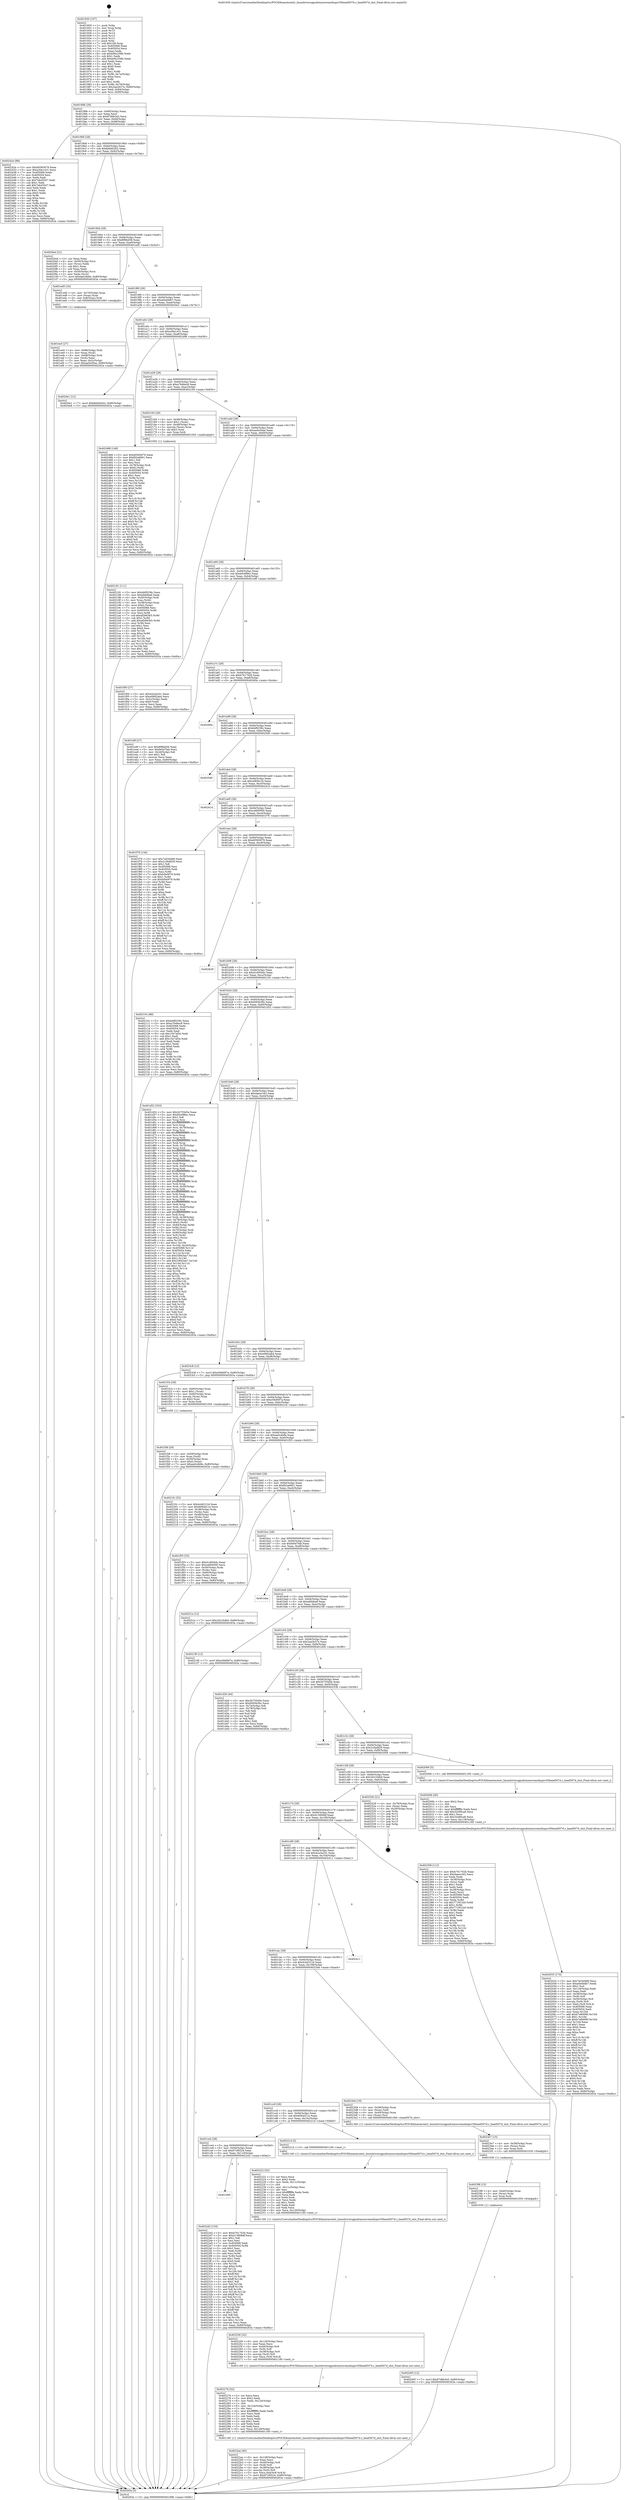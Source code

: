 digraph "0x401930" {
  label = "0x401930 (/mnt/c/Users/mathe/Desktop/tcc/POCII/binaries/extr_linuxdriversgpudrmnouveaudispnv50head507d.c_head507d_olut_Final-ollvm.out::main(0))"
  labelloc = "t"
  node[shape=record]

  Entry [label="",width=0.3,height=0.3,shape=circle,fillcolor=black,style=filled]
  "0x40199b" [label="{
     0x40199b [29]\l
     | [instrs]\l
     &nbsp;&nbsp;0x40199b \<+3\>: mov -0x80(%rbp),%eax\l
     &nbsp;&nbsp;0x40199e \<+2\>: mov %eax,%ecx\l
     &nbsp;&nbsp;0x4019a0 \<+6\>: sub $0x87d6b3a5,%ecx\l
     &nbsp;&nbsp;0x4019a6 \<+6\>: mov %eax,-0x94(%rbp)\l
     &nbsp;&nbsp;0x4019ac \<+6\>: mov %ecx,-0x98(%rbp)\l
     &nbsp;&nbsp;0x4019b2 \<+6\>: je 000000000040242e \<main+0xafe\>\l
  }"]
  "0x40242e" [label="{
     0x40242e [88]\l
     | [instrs]\l
     &nbsp;&nbsp;0x40242e \<+5\>: mov $0xd0565679,%eax\l
     &nbsp;&nbsp;0x402433 \<+5\>: mov $0xa30e1431,%ecx\l
     &nbsp;&nbsp;0x402438 \<+7\>: mov 0x405068,%edx\l
     &nbsp;&nbsp;0x40243f \<+7\>: mov 0x405054,%esi\l
     &nbsp;&nbsp;0x402446 \<+2\>: mov %edx,%edi\l
     &nbsp;&nbsp;0x402448 \<+6\>: sub $0x7eb45547,%edi\l
     &nbsp;&nbsp;0x40244e \<+3\>: sub $0x1,%edi\l
     &nbsp;&nbsp;0x402451 \<+6\>: add $0x7eb45547,%edi\l
     &nbsp;&nbsp;0x402457 \<+3\>: imul %edi,%edx\l
     &nbsp;&nbsp;0x40245a \<+3\>: and $0x1,%edx\l
     &nbsp;&nbsp;0x40245d \<+3\>: cmp $0x0,%edx\l
     &nbsp;&nbsp;0x402460 \<+4\>: sete %r8b\l
     &nbsp;&nbsp;0x402464 \<+3\>: cmp $0xa,%esi\l
     &nbsp;&nbsp;0x402467 \<+4\>: setl %r9b\l
     &nbsp;&nbsp;0x40246b \<+3\>: mov %r8b,%r10b\l
     &nbsp;&nbsp;0x40246e \<+3\>: and %r9b,%r10b\l
     &nbsp;&nbsp;0x402471 \<+3\>: xor %r9b,%r8b\l
     &nbsp;&nbsp;0x402474 \<+3\>: or %r8b,%r10b\l
     &nbsp;&nbsp;0x402477 \<+4\>: test $0x1,%r10b\l
     &nbsp;&nbsp;0x40247b \<+3\>: cmovne %ecx,%eax\l
     &nbsp;&nbsp;0x40247e \<+3\>: mov %eax,-0x80(%rbp)\l
     &nbsp;&nbsp;0x402481 \<+5\>: jmp 000000000040263a \<main+0xd0a\>\l
  }"]
  "0x4019b8" [label="{
     0x4019b8 [28]\l
     | [instrs]\l
     &nbsp;&nbsp;0x4019b8 \<+5\>: jmp 00000000004019bd \<main+0x8d\>\l
     &nbsp;&nbsp;0x4019bd \<+6\>: mov -0x94(%rbp),%eax\l
     &nbsp;&nbsp;0x4019c3 \<+5\>: sub $0x8dd402b2,%eax\l
     &nbsp;&nbsp;0x4019c8 \<+6\>: mov %eax,-0x9c(%rbp)\l
     &nbsp;&nbsp;0x4019ce \<+6\>: je 00000000004020ed \<main+0x7bd\>\l
  }"]
  Exit [label="",width=0.3,height=0.3,shape=circle,fillcolor=black,style=filled,peripheries=2]
  "0x4020ed" [label="{
     0x4020ed [31]\l
     | [instrs]\l
     &nbsp;&nbsp;0x4020ed \<+2\>: xor %eax,%eax\l
     &nbsp;&nbsp;0x4020ef \<+4\>: mov -0x50(%rbp),%rcx\l
     &nbsp;&nbsp;0x4020f3 \<+2\>: mov (%rcx),%edx\l
     &nbsp;&nbsp;0x4020f5 \<+3\>: sub $0x1,%eax\l
     &nbsp;&nbsp;0x4020f8 \<+2\>: sub %eax,%edx\l
     &nbsp;&nbsp;0x4020fa \<+4\>: mov -0x50(%rbp),%rcx\l
     &nbsp;&nbsp;0x4020fe \<+2\>: mov %edx,(%rcx)\l
     &nbsp;&nbsp;0x402100 \<+7\>: movl $0xea0c4b9e,-0x80(%rbp)\l
     &nbsp;&nbsp;0x402107 \<+5\>: jmp 000000000040263a \<main+0xd0a\>\l
  }"]
  "0x4019d4" [label="{
     0x4019d4 [28]\l
     | [instrs]\l
     &nbsp;&nbsp;0x4019d4 \<+5\>: jmp 00000000004019d9 \<main+0xa9\>\l
     &nbsp;&nbsp;0x4019d9 \<+6\>: mov -0x94(%rbp),%eax\l
     &nbsp;&nbsp;0x4019df \<+5\>: sub $0x8f8fed56,%eax\l
     &nbsp;&nbsp;0x4019e4 \<+6\>: mov %eax,-0xa0(%rbp)\l
     &nbsp;&nbsp;0x4019ea \<+6\>: je 0000000000401ed5 \<main+0x5a5\>\l
  }"]
  "0x402405" [label="{
     0x402405 [12]\l
     | [instrs]\l
     &nbsp;&nbsp;0x402405 \<+7\>: movl $0x87d6b3a5,-0x80(%rbp)\l
     &nbsp;&nbsp;0x40240c \<+5\>: jmp 000000000040263a \<main+0xd0a\>\l
  }"]
  "0x401ed5" [label="{
     0x401ed5 [16]\l
     | [instrs]\l
     &nbsp;&nbsp;0x401ed5 \<+4\>: mov -0x70(%rbp),%rax\l
     &nbsp;&nbsp;0x401ed9 \<+3\>: mov (%rax),%rax\l
     &nbsp;&nbsp;0x401edc \<+4\>: mov 0x8(%rax),%rdi\l
     &nbsp;&nbsp;0x401ee0 \<+5\>: call 0000000000401060 \<atoi@plt\>\l
     | [calls]\l
     &nbsp;&nbsp;0x401060 \{1\} (unknown)\l
  }"]
  "0x4019f0" [label="{
     0x4019f0 [28]\l
     | [instrs]\l
     &nbsp;&nbsp;0x4019f0 \<+5\>: jmp 00000000004019f5 \<main+0xc5\>\l
     &nbsp;&nbsp;0x4019f5 \<+6\>: mov -0x94(%rbp),%eax\l
     &nbsp;&nbsp;0x4019fb \<+5\>: sub $0xa0edddb7,%eax\l
     &nbsp;&nbsp;0x401a00 \<+6\>: mov %eax,-0xa4(%rbp)\l
     &nbsp;&nbsp;0x401a06 \<+6\>: je 00000000004020e1 \<main+0x7b1\>\l
  }"]
  "0x4023f6" [label="{
     0x4023f6 [15]\l
     | [instrs]\l
     &nbsp;&nbsp;0x4023f6 \<+4\>: mov -0x40(%rbp),%rax\l
     &nbsp;&nbsp;0x4023fa \<+3\>: mov (%rax),%rax\l
     &nbsp;&nbsp;0x4023fd \<+3\>: mov %rax,%rdi\l
     &nbsp;&nbsp;0x402400 \<+5\>: call 0000000000401030 \<free@plt\>\l
     | [calls]\l
     &nbsp;&nbsp;0x401030 \{1\} (unknown)\l
  }"]
  "0x4020e1" [label="{
     0x4020e1 [12]\l
     | [instrs]\l
     &nbsp;&nbsp;0x4020e1 \<+7\>: movl $0x8dd402b2,-0x80(%rbp)\l
     &nbsp;&nbsp;0x4020e8 \<+5\>: jmp 000000000040263a \<main+0xd0a\>\l
  }"]
  "0x401a0c" [label="{
     0x401a0c [28]\l
     | [instrs]\l
     &nbsp;&nbsp;0x401a0c \<+5\>: jmp 0000000000401a11 \<main+0xe1\>\l
     &nbsp;&nbsp;0x401a11 \<+6\>: mov -0x94(%rbp),%eax\l
     &nbsp;&nbsp;0x401a17 \<+5\>: sub $0xa30e1431,%eax\l
     &nbsp;&nbsp;0x401a1c \<+6\>: mov %eax,-0xa8(%rbp)\l
     &nbsp;&nbsp;0x401a22 \<+6\>: je 0000000000402486 \<main+0xb56\>\l
  }"]
  "0x4023e7" [label="{
     0x4023e7 [15]\l
     | [instrs]\l
     &nbsp;&nbsp;0x4023e7 \<+4\>: mov -0x58(%rbp),%rax\l
     &nbsp;&nbsp;0x4023eb \<+3\>: mov (%rax),%rax\l
     &nbsp;&nbsp;0x4023ee \<+3\>: mov %rax,%rdi\l
     &nbsp;&nbsp;0x4023f1 \<+5\>: call 0000000000401030 \<free@plt\>\l
     | [calls]\l
     &nbsp;&nbsp;0x401030 \{1\} (unknown)\l
  }"]
  "0x402486" [label="{
     0x402486 [148]\l
     | [instrs]\l
     &nbsp;&nbsp;0x402486 \<+5\>: mov $0xd0565679,%eax\l
     &nbsp;&nbsp;0x40248b \<+5\>: mov $0xf02a6661,%ecx\l
     &nbsp;&nbsp;0x402490 \<+2\>: mov $0x1,%dl\l
     &nbsp;&nbsp;0x402492 \<+2\>: xor %esi,%esi\l
     &nbsp;&nbsp;0x402494 \<+4\>: mov -0x78(%rbp),%rdi\l
     &nbsp;&nbsp;0x402498 \<+6\>: movl $0x0,(%rdi)\l
     &nbsp;&nbsp;0x40249e \<+8\>: mov 0x405068,%r8d\l
     &nbsp;&nbsp;0x4024a6 \<+8\>: mov 0x405054,%r9d\l
     &nbsp;&nbsp;0x4024ae \<+3\>: sub $0x1,%esi\l
     &nbsp;&nbsp;0x4024b1 \<+3\>: mov %r8d,%r10d\l
     &nbsp;&nbsp;0x4024b4 \<+3\>: add %esi,%r10d\l
     &nbsp;&nbsp;0x4024b7 \<+4\>: imul %r10d,%r8d\l
     &nbsp;&nbsp;0x4024bb \<+4\>: and $0x1,%r8d\l
     &nbsp;&nbsp;0x4024bf \<+4\>: cmp $0x0,%r8d\l
     &nbsp;&nbsp;0x4024c3 \<+4\>: sete %r11b\l
     &nbsp;&nbsp;0x4024c7 \<+4\>: cmp $0xa,%r9d\l
     &nbsp;&nbsp;0x4024cb \<+3\>: setl %bl\l
     &nbsp;&nbsp;0x4024ce \<+3\>: mov %r11b,%r14b\l
     &nbsp;&nbsp;0x4024d1 \<+4\>: xor $0xff,%r14b\l
     &nbsp;&nbsp;0x4024d5 \<+3\>: mov %bl,%r15b\l
     &nbsp;&nbsp;0x4024d8 \<+4\>: xor $0xff,%r15b\l
     &nbsp;&nbsp;0x4024dc \<+3\>: xor $0x0,%dl\l
     &nbsp;&nbsp;0x4024df \<+3\>: mov %r14b,%r12b\l
     &nbsp;&nbsp;0x4024e2 \<+4\>: and $0x0,%r12b\l
     &nbsp;&nbsp;0x4024e6 \<+3\>: and %dl,%r11b\l
     &nbsp;&nbsp;0x4024e9 \<+3\>: mov %r15b,%r13b\l
     &nbsp;&nbsp;0x4024ec \<+4\>: and $0x0,%r13b\l
     &nbsp;&nbsp;0x4024f0 \<+2\>: and %dl,%bl\l
     &nbsp;&nbsp;0x4024f2 \<+3\>: or %r11b,%r12b\l
     &nbsp;&nbsp;0x4024f5 \<+3\>: or %bl,%r13b\l
     &nbsp;&nbsp;0x4024f8 \<+3\>: xor %r13b,%r12b\l
     &nbsp;&nbsp;0x4024fb \<+3\>: or %r15b,%r14b\l
     &nbsp;&nbsp;0x4024fe \<+4\>: xor $0xff,%r14b\l
     &nbsp;&nbsp;0x402502 \<+3\>: or $0x0,%dl\l
     &nbsp;&nbsp;0x402505 \<+3\>: and %dl,%r14b\l
     &nbsp;&nbsp;0x402508 \<+3\>: or %r14b,%r12b\l
     &nbsp;&nbsp;0x40250b \<+4\>: test $0x1,%r12b\l
     &nbsp;&nbsp;0x40250f \<+3\>: cmovne %ecx,%eax\l
     &nbsp;&nbsp;0x402512 \<+3\>: mov %eax,-0x80(%rbp)\l
     &nbsp;&nbsp;0x402515 \<+5\>: jmp 000000000040263a \<main+0xd0a\>\l
  }"]
  "0x401a28" [label="{
     0x401a28 [28]\l
     | [instrs]\l
     &nbsp;&nbsp;0x401a28 \<+5\>: jmp 0000000000401a2d \<main+0xfd\>\l
     &nbsp;&nbsp;0x401a2d \<+6\>: mov -0x94(%rbp),%eax\l
     &nbsp;&nbsp;0x401a33 \<+5\>: sub $0xa7646ec8,%eax\l
     &nbsp;&nbsp;0x401a38 \<+6\>: mov %eax,-0xac(%rbp)\l
     &nbsp;&nbsp;0x401a3e \<+6\>: je 0000000000402164 \<main+0x834\>\l
  }"]
  "0x401d00" [label="{
     0x401d00\l
  }", style=dashed]
  "0x402164" [label="{
     0x402164 [29]\l
     | [instrs]\l
     &nbsp;&nbsp;0x402164 \<+4\>: mov -0x48(%rbp),%rax\l
     &nbsp;&nbsp;0x402168 \<+6\>: movl $0x1,(%rax)\l
     &nbsp;&nbsp;0x40216e \<+4\>: mov -0x48(%rbp),%rax\l
     &nbsp;&nbsp;0x402172 \<+3\>: movslq (%rax),%rax\l
     &nbsp;&nbsp;0x402175 \<+4\>: shl $0x3,%rax\l
     &nbsp;&nbsp;0x402179 \<+3\>: mov %rax,%rdi\l
     &nbsp;&nbsp;0x40217c \<+5\>: call 0000000000401050 \<malloc@plt\>\l
     | [calls]\l
     &nbsp;&nbsp;0x401050 \{1\} (unknown)\l
  }"]
  "0x401a44" [label="{
     0x401a44 [28]\l
     | [instrs]\l
     &nbsp;&nbsp;0x401a44 \<+5\>: jmp 0000000000401a49 \<main+0x119\>\l
     &nbsp;&nbsp;0x401a49 \<+6\>: mov -0x94(%rbp),%eax\l
     &nbsp;&nbsp;0x401a4f \<+5\>: sub $0xaa5e30ae,%eax\l
     &nbsp;&nbsp;0x401a54 \<+6\>: mov %eax,-0xb0(%rbp)\l
     &nbsp;&nbsp;0x401a5a \<+6\>: je 0000000000401f00 \<main+0x5d0\>\l
  }"]
  "0x4022d2" [label="{
     0x4022d2 [134]\l
     | [instrs]\l
     &nbsp;&nbsp;0x4022d2 \<+5\>: mov $0xb761702b,%eax\l
     &nbsp;&nbsp;0x4022d7 \<+5\>: mov $0x413908df,%ecx\l
     &nbsp;&nbsp;0x4022dc \<+2\>: mov $0x1,%dl\l
     &nbsp;&nbsp;0x4022de \<+2\>: xor %esi,%esi\l
     &nbsp;&nbsp;0x4022e0 \<+7\>: mov 0x405068,%edi\l
     &nbsp;&nbsp;0x4022e7 \<+8\>: mov 0x405054,%r8d\l
     &nbsp;&nbsp;0x4022ef \<+3\>: sub $0x1,%esi\l
     &nbsp;&nbsp;0x4022f2 \<+3\>: mov %edi,%r9d\l
     &nbsp;&nbsp;0x4022f5 \<+3\>: add %esi,%r9d\l
     &nbsp;&nbsp;0x4022f8 \<+4\>: imul %r9d,%edi\l
     &nbsp;&nbsp;0x4022fc \<+3\>: and $0x1,%edi\l
     &nbsp;&nbsp;0x4022ff \<+3\>: cmp $0x0,%edi\l
     &nbsp;&nbsp;0x402302 \<+4\>: sete %r10b\l
     &nbsp;&nbsp;0x402306 \<+4\>: cmp $0xa,%r8d\l
     &nbsp;&nbsp;0x40230a \<+4\>: setl %r11b\l
     &nbsp;&nbsp;0x40230e \<+3\>: mov %r10b,%bl\l
     &nbsp;&nbsp;0x402311 \<+3\>: xor $0xff,%bl\l
     &nbsp;&nbsp;0x402314 \<+3\>: mov %r11b,%r14b\l
     &nbsp;&nbsp;0x402317 \<+4\>: xor $0xff,%r14b\l
     &nbsp;&nbsp;0x40231b \<+3\>: xor $0x1,%dl\l
     &nbsp;&nbsp;0x40231e \<+3\>: mov %bl,%r15b\l
     &nbsp;&nbsp;0x402321 \<+4\>: and $0xff,%r15b\l
     &nbsp;&nbsp;0x402325 \<+3\>: and %dl,%r10b\l
     &nbsp;&nbsp;0x402328 \<+3\>: mov %r14b,%r12b\l
     &nbsp;&nbsp;0x40232b \<+4\>: and $0xff,%r12b\l
     &nbsp;&nbsp;0x40232f \<+3\>: and %dl,%r11b\l
     &nbsp;&nbsp;0x402332 \<+3\>: or %r10b,%r15b\l
     &nbsp;&nbsp;0x402335 \<+3\>: or %r11b,%r12b\l
     &nbsp;&nbsp;0x402338 \<+3\>: xor %r12b,%r15b\l
     &nbsp;&nbsp;0x40233b \<+3\>: or %r14b,%bl\l
     &nbsp;&nbsp;0x40233e \<+3\>: xor $0xff,%bl\l
     &nbsp;&nbsp;0x402341 \<+3\>: or $0x1,%dl\l
     &nbsp;&nbsp;0x402344 \<+2\>: and %dl,%bl\l
     &nbsp;&nbsp;0x402346 \<+3\>: or %bl,%r15b\l
     &nbsp;&nbsp;0x402349 \<+4\>: test $0x1,%r15b\l
     &nbsp;&nbsp;0x40234d \<+3\>: cmovne %ecx,%eax\l
     &nbsp;&nbsp;0x402350 \<+3\>: mov %eax,-0x80(%rbp)\l
     &nbsp;&nbsp;0x402353 \<+5\>: jmp 000000000040263a \<main+0xd0a\>\l
  }"]
  "0x401f00" [label="{
     0x401f00 [27]\l
     | [instrs]\l
     &nbsp;&nbsp;0x401f00 \<+5\>: mov $0x42a3a241,%eax\l
     &nbsp;&nbsp;0x401f05 \<+5\>: mov $0xe0682ab4,%ecx\l
     &nbsp;&nbsp;0x401f0a \<+3\>: mov -0x2c(%rbp),%edx\l
     &nbsp;&nbsp;0x401f0d \<+3\>: cmp $0x0,%edx\l
     &nbsp;&nbsp;0x401f10 \<+3\>: cmove %ecx,%eax\l
     &nbsp;&nbsp;0x401f13 \<+3\>: mov %eax,-0x80(%rbp)\l
     &nbsp;&nbsp;0x401f16 \<+5\>: jmp 000000000040263a \<main+0xd0a\>\l
  }"]
  "0x401a60" [label="{
     0x401a60 [28]\l
     | [instrs]\l
     &nbsp;&nbsp;0x401a60 \<+5\>: jmp 0000000000401a65 \<main+0x135\>\l
     &nbsp;&nbsp;0x401a65 \<+6\>: mov -0x94(%rbp),%eax\l
     &nbsp;&nbsp;0x401a6b \<+5\>: sub $0xb0c6f9ec,%eax\l
     &nbsp;&nbsp;0x401a70 \<+6\>: mov %eax,-0xb4(%rbp)\l
     &nbsp;&nbsp;0x401a76 \<+6\>: je 0000000000401e9f \<main+0x56f\>\l
  }"]
  "0x4022aa" [label="{
     0x4022aa [40]\l
     | [instrs]\l
     &nbsp;&nbsp;0x4022aa \<+6\>: mov -0x128(%rbp),%ecx\l
     &nbsp;&nbsp;0x4022b0 \<+3\>: imul %eax,%ecx\l
     &nbsp;&nbsp;0x4022b3 \<+4\>: mov -0x40(%rbp),%r8\l
     &nbsp;&nbsp;0x4022b7 \<+3\>: mov (%r8),%r8\l
     &nbsp;&nbsp;0x4022ba \<+4\>: mov -0x38(%rbp),%r9\l
     &nbsp;&nbsp;0x4022be \<+3\>: movslq (%r9),%r9\l
     &nbsp;&nbsp;0x4022c1 \<+5\>: mov %ecx,0x4(%r8,%r9,8)\l
     &nbsp;&nbsp;0x4022c6 \<+7\>: movl $0x67cf0524,-0x80(%rbp)\l
     &nbsp;&nbsp;0x4022cd \<+5\>: jmp 000000000040263a \<main+0xd0a\>\l
  }"]
  "0x401e9f" [label="{
     0x401e9f [27]\l
     | [instrs]\l
     &nbsp;&nbsp;0x401e9f \<+5\>: mov $0x8f8fed56,%eax\l
     &nbsp;&nbsp;0x401ea4 \<+5\>: mov $0xfe0d7fab,%ecx\l
     &nbsp;&nbsp;0x401ea9 \<+3\>: mov -0x2d(%rbp),%dl\l
     &nbsp;&nbsp;0x401eac \<+3\>: test $0x1,%dl\l
     &nbsp;&nbsp;0x401eaf \<+3\>: cmovne %ecx,%eax\l
     &nbsp;&nbsp;0x401eb2 \<+3\>: mov %eax,-0x80(%rbp)\l
     &nbsp;&nbsp;0x401eb5 \<+5\>: jmp 000000000040263a \<main+0xd0a\>\l
  }"]
  "0x401a7c" [label="{
     0x401a7c [28]\l
     | [instrs]\l
     &nbsp;&nbsp;0x401a7c \<+5\>: jmp 0000000000401a81 \<main+0x151\>\l
     &nbsp;&nbsp;0x401a81 \<+6\>: mov -0x94(%rbp),%eax\l
     &nbsp;&nbsp;0x401a87 \<+5\>: sub $0xb761702b,%eax\l
     &nbsp;&nbsp;0x401a8c \<+6\>: mov %eax,-0xb8(%rbp)\l
     &nbsp;&nbsp;0x401a92 \<+6\>: je 000000000040260a \<main+0xcda\>\l
  }"]
  "0x402276" [label="{
     0x402276 [52]\l
     | [instrs]\l
     &nbsp;&nbsp;0x402276 \<+2\>: xor %ecx,%ecx\l
     &nbsp;&nbsp;0x402278 \<+5\>: mov $0x2,%edx\l
     &nbsp;&nbsp;0x40227d \<+6\>: mov %edx,-0x124(%rbp)\l
     &nbsp;&nbsp;0x402283 \<+1\>: cltd\l
     &nbsp;&nbsp;0x402284 \<+6\>: mov -0x124(%rbp),%esi\l
     &nbsp;&nbsp;0x40228a \<+2\>: idiv %esi\l
     &nbsp;&nbsp;0x40228c \<+6\>: imul $0xfffffffe,%edx,%edx\l
     &nbsp;&nbsp;0x402292 \<+2\>: mov %ecx,%edi\l
     &nbsp;&nbsp;0x402294 \<+2\>: sub %edx,%edi\l
     &nbsp;&nbsp;0x402296 \<+2\>: mov %ecx,%edx\l
     &nbsp;&nbsp;0x402298 \<+3\>: sub $0x1,%edx\l
     &nbsp;&nbsp;0x40229b \<+2\>: add %edx,%edi\l
     &nbsp;&nbsp;0x40229d \<+2\>: sub %edi,%ecx\l
     &nbsp;&nbsp;0x40229f \<+6\>: mov %ecx,-0x128(%rbp)\l
     &nbsp;&nbsp;0x4022a5 \<+5\>: call 0000000000401160 \<next_i\>\l
     | [calls]\l
     &nbsp;&nbsp;0x401160 \{1\} (/mnt/c/Users/mathe/Desktop/tcc/POCII/binaries/extr_linuxdriversgpudrmnouveaudispnv50head507d.c_head507d_olut_Final-ollvm.out::next_i)\l
  }"]
  "0x40260a" [label="{
     0x40260a\l
  }", style=dashed]
  "0x401a98" [label="{
     0x401a98 [28]\l
     | [instrs]\l
     &nbsp;&nbsp;0x401a98 \<+5\>: jmp 0000000000401a9d \<main+0x16d\>\l
     &nbsp;&nbsp;0x401a9d \<+6\>: mov -0x94(%rbp),%eax\l
     &nbsp;&nbsp;0x401aa3 \<+5\>: sub $0xbbf9258c,%eax\l
     &nbsp;&nbsp;0x401aa8 \<+6\>: mov %eax,-0xbc(%rbp)\l
     &nbsp;&nbsp;0x401aae \<+6\>: je 00000000004025d0 \<main+0xca0\>\l
  }"]
  "0x402256" [label="{
     0x402256 [32]\l
     | [instrs]\l
     &nbsp;&nbsp;0x402256 \<+6\>: mov -0x120(%rbp),%ecx\l
     &nbsp;&nbsp;0x40225c \<+3\>: imul %eax,%ecx\l
     &nbsp;&nbsp;0x40225f \<+4\>: mov -0x40(%rbp),%r8\l
     &nbsp;&nbsp;0x402263 \<+3\>: mov (%r8),%r8\l
     &nbsp;&nbsp;0x402266 \<+4\>: mov -0x38(%rbp),%r9\l
     &nbsp;&nbsp;0x40226a \<+3\>: movslq (%r9),%r9\l
     &nbsp;&nbsp;0x40226d \<+4\>: mov %ecx,(%r8,%r9,8)\l
     &nbsp;&nbsp;0x402271 \<+5\>: call 0000000000401160 \<next_i\>\l
     | [calls]\l
     &nbsp;&nbsp;0x401160 \{1\} (/mnt/c/Users/mathe/Desktop/tcc/POCII/binaries/extr_linuxdriversgpudrmnouveaudispnv50head507d.c_head507d_olut_Final-ollvm.out::next_i)\l
  }"]
  "0x4025d0" [label="{
     0x4025d0\l
  }", style=dashed]
  "0x401ab4" [label="{
     0x401ab4 [28]\l
     | [instrs]\l
     &nbsp;&nbsp;0x401ab4 \<+5\>: jmp 0000000000401ab9 \<main+0x189\>\l
     &nbsp;&nbsp;0x401ab9 \<+6\>: mov -0x94(%rbp),%eax\l
     &nbsp;&nbsp;0x401abf \<+5\>: sub $0xcd85bc16,%eax\l
     &nbsp;&nbsp;0x401ac4 \<+6\>: mov %eax,-0xc0(%rbp)\l
     &nbsp;&nbsp;0x401aca \<+6\>: je 000000000040241d \<main+0xaed\>\l
  }"]
  "0x402222" [label="{
     0x402222 [52]\l
     | [instrs]\l
     &nbsp;&nbsp;0x402222 \<+2\>: xor %ecx,%ecx\l
     &nbsp;&nbsp;0x402224 \<+5\>: mov $0x2,%edx\l
     &nbsp;&nbsp;0x402229 \<+6\>: mov %edx,-0x11c(%rbp)\l
     &nbsp;&nbsp;0x40222f \<+1\>: cltd\l
     &nbsp;&nbsp;0x402230 \<+6\>: mov -0x11c(%rbp),%esi\l
     &nbsp;&nbsp;0x402236 \<+2\>: idiv %esi\l
     &nbsp;&nbsp;0x402238 \<+6\>: imul $0xfffffffe,%edx,%edx\l
     &nbsp;&nbsp;0x40223e \<+2\>: mov %ecx,%edi\l
     &nbsp;&nbsp;0x402240 \<+2\>: sub %edx,%edi\l
     &nbsp;&nbsp;0x402242 \<+2\>: mov %ecx,%edx\l
     &nbsp;&nbsp;0x402244 \<+3\>: sub $0x1,%edx\l
     &nbsp;&nbsp;0x402247 \<+2\>: add %edx,%edi\l
     &nbsp;&nbsp;0x402249 \<+2\>: sub %edi,%ecx\l
     &nbsp;&nbsp;0x40224b \<+6\>: mov %ecx,-0x120(%rbp)\l
     &nbsp;&nbsp;0x402251 \<+5\>: call 0000000000401160 \<next_i\>\l
     | [calls]\l
     &nbsp;&nbsp;0x401160 \{1\} (/mnt/c/Users/mathe/Desktop/tcc/POCII/binaries/extr_linuxdriversgpudrmnouveaudispnv50head507d.c_head507d_olut_Final-ollvm.out::next_i)\l
  }"]
  "0x40241d" [label="{
     0x40241d\l
  }", style=dashed]
  "0x401ad0" [label="{
     0x401ad0 [28]\l
     | [instrs]\l
     &nbsp;&nbsp;0x401ad0 \<+5\>: jmp 0000000000401ad5 \<main+0x1a5\>\l
     &nbsp;&nbsp;0x401ad5 \<+6\>: mov -0x94(%rbp),%eax\l
     &nbsp;&nbsp;0x401adb \<+5\>: sub $0xcdd00000,%eax\l
     &nbsp;&nbsp;0x401ae0 \<+6\>: mov %eax,-0xc4(%rbp)\l
     &nbsp;&nbsp;0x401ae6 \<+6\>: je 0000000000401f76 \<main+0x646\>\l
  }"]
  "0x401ce4" [label="{
     0x401ce4 [28]\l
     | [instrs]\l
     &nbsp;&nbsp;0x401ce4 \<+5\>: jmp 0000000000401ce9 \<main+0x3b9\>\l
     &nbsp;&nbsp;0x401ce9 \<+6\>: mov -0x94(%rbp),%eax\l
     &nbsp;&nbsp;0x401cef \<+5\>: sub $0x67cf0524,%eax\l
     &nbsp;&nbsp;0x401cf4 \<+6\>: mov %eax,-0x110(%rbp)\l
     &nbsp;&nbsp;0x401cfa \<+6\>: je 00000000004022d2 \<main+0x9a2\>\l
  }"]
  "0x401f76" [label="{
     0x401f76 [144]\l
     | [instrs]\l
     &nbsp;&nbsp;0x401f76 \<+5\>: mov $0x7a03d489,%eax\l
     &nbsp;&nbsp;0x401f7b \<+5\>: mov $0x2c3bd929,%ecx\l
     &nbsp;&nbsp;0x401f80 \<+2\>: mov $0x1,%dl\l
     &nbsp;&nbsp;0x401f82 \<+7\>: mov 0x405068,%esi\l
     &nbsp;&nbsp;0x401f89 \<+7\>: mov 0x405054,%edi\l
     &nbsp;&nbsp;0x401f90 \<+3\>: mov %esi,%r8d\l
     &nbsp;&nbsp;0x401f93 \<+7\>: add $0xfcfe0979,%r8d\l
     &nbsp;&nbsp;0x401f9a \<+4\>: sub $0x1,%r8d\l
     &nbsp;&nbsp;0x401f9e \<+7\>: sub $0xfcfe0979,%r8d\l
     &nbsp;&nbsp;0x401fa5 \<+4\>: imul %r8d,%esi\l
     &nbsp;&nbsp;0x401fa9 \<+3\>: and $0x1,%esi\l
     &nbsp;&nbsp;0x401fac \<+3\>: cmp $0x0,%esi\l
     &nbsp;&nbsp;0x401faf \<+4\>: sete %r9b\l
     &nbsp;&nbsp;0x401fb3 \<+3\>: cmp $0xa,%edi\l
     &nbsp;&nbsp;0x401fb6 \<+4\>: setl %r10b\l
     &nbsp;&nbsp;0x401fba \<+3\>: mov %r9b,%r11b\l
     &nbsp;&nbsp;0x401fbd \<+4\>: xor $0xff,%r11b\l
     &nbsp;&nbsp;0x401fc1 \<+3\>: mov %r10b,%bl\l
     &nbsp;&nbsp;0x401fc4 \<+3\>: xor $0xff,%bl\l
     &nbsp;&nbsp;0x401fc7 \<+3\>: xor $0x1,%dl\l
     &nbsp;&nbsp;0x401fca \<+3\>: mov %r11b,%r14b\l
     &nbsp;&nbsp;0x401fcd \<+4\>: and $0xff,%r14b\l
     &nbsp;&nbsp;0x401fd1 \<+3\>: and %dl,%r9b\l
     &nbsp;&nbsp;0x401fd4 \<+3\>: mov %bl,%r15b\l
     &nbsp;&nbsp;0x401fd7 \<+4\>: and $0xff,%r15b\l
     &nbsp;&nbsp;0x401fdb \<+3\>: and %dl,%r10b\l
     &nbsp;&nbsp;0x401fde \<+3\>: or %r9b,%r14b\l
     &nbsp;&nbsp;0x401fe1 \<+3\>: or %r10b,%r15b\l
     &nbsp;&nbsp;0x401fe4 \<+3\>: xor %r15b,%r14b\l
     &nbsp;&nbsp;0x401fe7 \<+3\>: or %bl,%r11b\l
     &nbsp;&nbsp;0x401fea \<+4\>: xor $0xff,%r11b\l
     &nbsp;&nbsp;0x401fee \<+3\>: or $0x1,%dl\l
     &nbsp;&nbsp;0x401ff1 \<+3\>: and %dl,%r11b\l
     &nbsp;&nbsp;0x401ff4 \<+3\>: or %r11b,%r14b\l
     &nbsp;&nbsp;0x401ff7 \<+4\>: test $0x1,%r14b\l
     &nbsp;&nbsp;0x401ffb \<+3\>: cmovne %ecx,%eax\l
     &nbsp;&nbsp;0x401ffe \<+3\>: mov %eax,-0x80(%rbp)\l
     &nbsp;&nbsp;0x402001 \<+5\>: jmp 000000000040263a \<main+0xd0a\>\l
  }"]
  "0x401aec" [label="{
     0x401aec [28]\l
     | [instrs]\l
     &nbsp;&nbsp;0x401aec \<+5\>: jmp 0000000000401af1 \<main+0x1c1\>\l
     &nbsp;&nbsp;0x401af1 \<+6\>: mov -0x94(%rbp),%eax\l
     &nbsp;&nbsp;0x401af7 \<+5\>: sub $0xd0565679,%eax\l
     &nbsp;&nbsp;0x401afc \<+6\>: mov %eax,-0xc8(%rbp)\l
     &nbsp;&nbsp;0x401b02 \<+6\>: je 0000000000402629 \<main+0xcf9\>\l
  }"]
  "0x40221d" [label="{
     0x40221d [5]\l
     | [instrs]\l
     &nbsp;&nbsp;0x40221d \<+5\>: call 0000000000401160 \<next_i\>\l
     | [calls]\l
     &nbsp;&nbsp;0x401160 \{1\} (/mnt/c/Users/mathe/Desktop/tcc/POCII/binaries/extr_linuxdriversgpudrmnouveaudispnv50head507d.c_head507d_olut_Final-ollvm.out::next_i)\l
  }"]
  "0x402629" [label="{
     0x402629\l
  }", style=dashed]
  "0x401b08" [label="{
     0x401b08 [28]\l
     | [instrs]\l
     &nbsp;&nbsp;0x401b08 \<+5\>: jmp 0000000000401b0d \<main+0x1dd\>\l
     &nbsp;&nbsp;0x401b0d \<+6\>: mov -0x94(%rbp),%eax\l
     &nbsp;&nbsp;0x401b13 \<+5\>: sub $0xd1d004dc,%eax\l
     &nbsp;&nbsp;0x401b18 \<+6\>: mov %eax,-0xcc(%rbp)\l
     &nbsp;&nbsp;0x401b1e \<+6\>: je 000000000040210c \<main+0x7dc\>\l
  }"]
  "0x401cc8" [label="{
     0x401cc8 [28]\l
     | [instrs]\l
     &nbsp;&nbsp;0x401cc8 \<+5\>: jmp 0000000000401ccd \<main+0x39d\>\l
     &nbsp;&nbsp;0x401ccd \<+6\>: mov -0x94(%rbp),%eax\l
     &nbsp;&nbsp;0x401cd3 \<+5\>: sub $0x6064d11e,%eax\l
     &nbsp;&nbsp;0x401cd8 \<+6\>: mov %eax,-0x10c(%rbp)\l
     &nbsp;&nbsp;0x401cde \<+6\>: je 000000000040221d \<main+0x8ed\>\l
  }"]
  "0x40210c" [label="{
     0x40210c [88]\l
     | [instrs]\l
     &nbsp;&nbsp;0x40210c \<+5\>: mov $0xbbf9258c,%eax\l
     &nbsp;&nbsp;0x402111 \<+5\>: mov $0xa7646ec8,%ecx\l
     &nbsp;&nbsp;0x402116 \<+7\>: mov 0x405068,%edx\l
     &nbsp;&nbsp;0x40211d \<+7\>: mov 0x405054,%esi\l
     &nbsp;&nbsp;0x402124 \<+2\>: mov %edx,%edi\l
     &nbsp;&nbsp;0x402126 \<+6\>: sub $0x15e7af3e,%edi\l
     &nbsp;&nbsp;0x40212c \<+3\>: sub $0x1,%edi\l
     &nbsp;&nbsp;0x40212f \<+6\>: add $0x15e7af3e,%edi\l
     &nbsp;&nbsp;0x402135 \<+3\>: imul %edi,%edx\l
     &nbsp;&nbsp;0x402138 \<+3\>: and $0x1,%edx\l
     &nbsp;&nbsp;0x40213b \<+3\>: cmp $0x0,%edx\l
     &nbsp;&nbsp;0x40213e \<+4\>: sete %r8b\l
     &nbsp;&nbsp;0x402142 \<+3\>: cmp $0xa,%esi\l
     &nbsp;&nbsp;0x402145 \<+4\>: setl %r9b\l
     &nbsp;&nbsp;0x402149 \<+3\>: mov %r8b,%r10b\l
     &nbsp;&nbsp;0x40214c \<+3\>: and %r9b,%r10b\l
     &nbsp;&nbsp;0x40214f \<+3\>: xor %r9b,%r8b\l
     &nbsp;&nbsp;0x402152 \<+3\>: or %r8b,%r10b\l
     &nbsp;&nbsp;0x402155 \<+4\>: test $0x1,%r10b\l
     &nbsp;&nbsp;0x402159 \<+3\>: cmovne %ecx,%eax\l
     &nbsp;&nbsp;0x40215c \<+3\>: mov %eax,-0x80(%rbp)\l
     &nbsp;&nbsp;0x40215f \<+5\>: jmp 000000000040263a \<main+0xd0a\>\l
  }"]
  "0x401b24" [label="{
     0x401b24 [28]\l
     | [instrs]\l
     &nbsp;&nbsp;0x401b24 \<+5\>: jmp 0000000000401b29 \<main+0x1f9\>\l
     &nbsp;&nbsp;0x401b29 \<+6\>: mov -0x94(%rbp),%eax\l
     &nbsp;&nbsp;0x401b2f \<+5\>: sub $0xd565b36c,%eax\l
     &nbsp;&nbsp;0x401b34 \<+6\>: mov %eax,-0xd0(%rbp)\l
     &nbsp;&nbsp;0x401b3a \<+6\>: je 0000000000401d52 \<main+0x422\>\l
  }"]
  "0x4023d4" [label="{
     0x4023d4 [19]\l
     | [instrs]\l
     &nbsp;&nbsp;0x4023d4 \<+4\>: mov -0x58(%rbp),%rax\l
     &nbsp;&nbsp;0x4023d8 \<+3\>: mov (%rax),%rdi\l
     &nbsp;&nbsp;0x4023db \<+4\>: mov -0x40(%rbp),%rax\l
     &nbsp;&nbsp;0x4023df \<+3\>: mov (%rax),%rsi\l
     &nbsp;&nbsp;0x4023e2 \<+5\>: call 00000000004013b0 \<head507d_olut\>\l
     | [calls]\l
     &nbsp;&nbsp;0x4013b0 \{1\} (/mnt/c/Users/mathe/Desktop/tcc/POCII/binaries/extr_linuxdriversgpudrmnouveaudispnv50head507d.c_head507d_olut_Final-ollvm.out::head507d_olut)\l
  }"]
  "0x401d52" [label="{
     0x401d52 [333]\l
     | [instrs]\l
     &nbsp;&nbsp;0x401d52 \<+5\>: mov $0x2b755d5e,%eax\l
     &nbsp;&nbsp;0x401d57 \<+5\>: mov $0xb0c6f9ec,%ecx\l
     &nbsp;&nbsp;0x401d5c \<+2\>: mov $0x1,%dl\l
     &nbsp;&nbsp;0x401d5e \<+3\>: mov %rsp,%rsi\l
     &nbsp;&nbsp;0x401d61 \<+4\>: add $0xfffffffffffffff0,%rsi\l
     &nbsp;&nbsp;0x401d65 \<+3\>: mov %rsi,%rsp\l
     &nbsp;&nbsp;0x401d68 \<+4\>: mov %rsi,-0x78(%rbp)\l
     &nbsp;&nbsp;0x401d6c \<+3\>: mov %rsp,%rsi\l
     &nbsp;&nbsp;0x401d6f \<+4\>: add $0xfffffffffffffff0,%rsi\l
     &nbsp;&nbsp;0x401d73 \<+3\>: mov %rsi,%rsp\l
     &nbsp;&nbsp;0x401d76 \<+3\>: mov %rsp,%rdi\l
     &nbsp;&nbsp;0x401d79 \<+4\>: add $0xfffffffffffffff0,%rdi\l
     &nbsp;&nbsp;0x401d7d \<+3\>: mov %rdi,%rsp\l
     &nbsp;&nbsp;0x401d80 \<+4\>: mov %rdi,-0x70(%rbp)\l
     &nbsp;&nbsp;0x401d84 \<+3\>: mov %rsp,%rdi\l
     &nbsp;&nbsp;0x401d87 \<+4\>: add $0xfffffffffffffff0,%rdi\l
     &nbsp;&nbsp;0x401d8b \<+3\>: mov %rdi,%rsp\l
     &nbsp;&nbsp;0x401d8e \<+4\>: mov %rdi,-0x68(%rbp)\l
     &nbsp;&nbsp;0x401d92 \<+3\>: mov %rsp,%rdi\l
     &nbsp;&nbsp;0x401d95 \<+4\>: add $0xfffffffffffffff0,%rdi\l
     &nbsp;&nbsp;0x401d99 \<+3\>: mov %rdi,%rsp\l
     &nbsp;&nbsp;0x401d9c \<+4\>: mov %rdi,-0x60(%rbp)\l
     &nbsp;&nbsp;0x401da0 \<+3\>: mov %rsp,%rdi\l
     &nbsp;&nbsp;0x401da3 \<+4\>: add $0xfffffffffffffff0,%rdi\l
     &nbsp;&nbsp;0x401da7 \<+3\>: mov %rdi,%rsp\l
     &nbsp;&nbsp;0x401daa \<+4\>: mov %rdi,-0x58(%rbp)\l
     &nbsp;&nbsp;0x401dae \<+3\>: mov %rsp,%rdi\l
     &nbsp;&nbsp;0x401db1 \<+4\>: add $0xfffffffffffffff0,%rdi\l
     &nbsp;&nbsp;0x401db5 \<+3\>: mov %rdi,%rsp\l
     &nbsp;&nbsp;0x401db8 \<+4\>: mov %rdi,-0x50(%rbp)\l
     &nbsp;&nbsp;0x401dbc \<+3\>: mov %rsp,%rdi\l
     &nbsp;&nbsp;0x401dbf \<+4\>: add $0xfffffffffffffff0,%rdi\l
     &nbsp;&nbsp;0x401dc3 \<+3\>: mov %rdi,%rsp\l
     &nbsp;&nbsp;0x401dc6 \<+4\>: mov %rdi,-0x48(%rbp)\l
     &nbsp;&nbsp;0x401dca \<+3\>: mov %rsp,%rdi\l
     &nbsp;&nbsp;0x401dcd \<+4\>: add $0xfffffffffffffff0,%rdi\l
     &nbsp;&nbsp;0x401dd1 \<+3\>: mov %rdi,%rsp\l
     &nbsp;&nbsp;0x401dd4 \<+4\>: mov %rdi,-0x40(%rbp)\l
     &nbsp;&nbsp;0x401dd8 \<+3\>: mov %rsp,%rdi\l
     &nbsp;&nbsp;0x401ddb \<+4\>: add $0xfffffffffffffff0,%rdi\l
     &nbsp;&nbsp;0x401ddf \<+3\>: mov %rdi,%rsp\l
     &nbsp;&nbsp;0x401de2 \<+4\>: mov %rdi,-0x38(%rbp)\l
     &nbsp;&nbsp;0x401de6 \<+4\>: mov -0x78(%rbp),%rdi\l
     &nbsp;&nbsp;0x401dea \<+6\>: movl $0x0,(%rdi)\l
     &nbsp;&nbsp;0x401df0 \<+7\>: mov -0x84(%rbp),%r8d\l
     &nbsp;&nbsp;0x401df7 \<+3\>: mov %r8d,(%rsi)\l
     &nbsp;&nbsp;0x401dfa \<+4\>: mov -0x70(%rbp),%rdi\l
     &nbsp;&nbsp;0x401dfe \<+7\>: mov -0x90(%rbp),%r9\l
     &nbsp;&nbsp;0x401e05 \<+3\>: mov %r9,(%rdi)\l
     &nbsp;&nbsp;0x401e08 \<+3\>: cmpl $0x2,(%rsi)\l
     &nbsp;&nbsp;0x401e0b \<+4\>: setne %r10b\l
     &nbsp;&nbsp;0x401e0f \<+4\>: and $0x1,%r10b\l
     &nbsp;&nbsp;0x401e13 \<+4\>: mov %r10b,-0x2d(%rbp)\l
     &nbsp;&nbsp;0x401e17 \<+8\>: mov 0x405068,%r11d\l
     &nbsp;&nbsp;0x401e1f \<+7\>: mov 0x405054,%ebx\l
     &nbsp;&nbsp;0x401e26 \<+3\>: mov %r11d,%r14d\l
     &nbsp;&nbsp;0x401e29 \<+7\>: sub $0x33843ae7,%r14d\l
     &nbsp;&nbsp;0x401e30 \<+4\>: sub $0x1,%r14d\l
     &nbsp;&nbsp;0x401e34 \<+7\>: add $0x33843ae7,%r14d\l
     &nbsp;&nbsp;0x401e3b \<+4\>: imul %r14d,%r11d\l
     &nbsp;&nbsp;0x401e3f \<+4\>: and $0x1,%r11d\l
     &nbsp;&nbsp;0x401e43 \<+4\>: cmp $0x0,%r11d\l
     &nbsp;&nbsp;0x401e47 \<+4\>: sete %r10b\l
     &nbsp;&nbsp;0x401e4b \<+3\>: cmp $0xa,%ebx\l
     &nbsp;&nbsp;0x401e4e \<+4\>: setl %r15b\l
     &nbsp;&nbsp;0x401e52 \<+3\>: mov %r10b,%r12b\l
     &nbsp;&nbsp;0x401e55 \<+4\>: xor $0xff,%r12b\l
     &nbsp;&nbsp;0x401e59 \<+3\>: mov %r15b,%r13b\l
     &nbsp;&nbsp;0x401e5c \<+4\>: xor $0xff,%r13b\l
     &nbsp;&nbsp;0x401e60 \<+3\>: xor $0x0,%dl\l
     &nbsp;&nbsp;0x401e63 \<+3\>: mov %r12b,%sil\l
     &nbsp;&nbsp;0x401e66 \<+4\>: and $0x0,%sil\l
     &nbsp;&nbsp;0x401e6a \<+3\>: and %dl,%r10b\l
     &nbsp;&nbsp;0x401e6d \<+3\>: mov %r13b,%dil\l
     &nbsp;&nbsp;0x401e70 \<+4\>: and $0x0,%dil\l
     &nbsp;&nbsp;0x401e74 \<+3\>: and %dl,%r15b\l
     &nbsp;&nbsp;0x401e77 \<+3\>: or %r10b,%sil\l
     &nbsp;&nbsp;0x401e7a \<+3\>: or %r15b,%dil\l
     &nbsp;&nbsp;0x401e7d \<+3\>: xor %dil,%sil\l
     &nbsp;&nbsp;0x401e80 \<+3\>: or %r13b,%r12b\l
     &nbsp;&nbsp;0x401e83 \<+4\>: xor $0xff,%r12b\l
     &nbsp;&nbsp;0x401e87 \<+3\>: or $0x0,%dl\l
     &nbsp;&nbsp;0x401e8a \<+3\>: and %dl,%r12b\l
     &nbsp;&nbsp;0x401e8d \<+3\>: or %r12b,%sil\l
     &nbsp;&nbsp;0x401e90 \<+4\>: test $0x1,%sil\l
     &nbsp;&nbsp;0x401e94 \<+3\>: cmovne %ecx,%eax\l
     &nbsp;&nbsp;0x401e97 \<+3\>: mov %eax,-0x80(%rbp)\l
     &nbsp;&nbsp;0x401e9a \<+5\>: jmp 000000000040263a \<main+0xd0a\>\l
  }"]
  "0x401b40" [label="{
     0x401b40 [28]\l
     | [instrs]\l
     &nbsp;&nbsp;0x401b40 \<+5\>: jmp 0000000000401b45 \<main+0x215\>\l
     &nbsp;&nbsp;0x401b45 \<+6\>: mov -0x94(%rbp),%eax\l
     &nbsp;&nbsp;0x401b4b \<+5\>: sub $0xdaeec342,%eax\l
     &nbsp;&nbsp;0x401b50 \<+6\>: mov %eax,-0xd4(%rbp)\l
     &nbsp;&nbsp;0x401b56 \<+6\>: je 00000000004023c8 \<main+0xa98\>\l
  }"]
  "0x401cac" [label="{
     0x401cac [28]\l
     | [instrs]\l
     &nbsp;&nbsp;0x401cac \<+5\>: jmp 0000000000401cb1 \<main+0x381\>\l
     &nbsp;&nbsp;0x401cb1 \<+6\>: mov -0x94(%rbp),%eax\l
     &nbsp;&nbsp;0x401cb7 \<+5\>: sub $0x4cd43124,%eax\l
     &nbsp;&nbsp;0x401cbc \<+6\>: mov %eax,-0x108(%rbp)\l
     &nbsp;&nbsp;0x401cc2 \<+6\>: je 00000000004023d4 \<main+0xaa4\>\l
  }"]
  "0x4023c8" [label="{
     0x4023c8 [12]\l
     | [instrs]\l
     &nbsp;&nbsp;0x4023c8 \<+7\>: movl $0xe56d097a,-0x80(%rbp)\l
     &nbsp;&nbsp;0x4023cf \<+5\>: jmp 000000000040263a \<main+0xd0a\>\l
  }"]
  "0x401b5c" [label="{
     0x401b5c [28]\l
     | [instrs]\l
     &nbsp;&nbsp;0x401b5c \<+5\>: jmp 0000000000401b61 \<main+0x231\>\l
     &nbsp;&nbsp;0x401b61 \<+6\>: mov -0x94(%rbp),%eax\l
     &nbsp;&nbsp;0x401b67 \<+5\>: sub $0xe0682ab4,%eax\l
     &nbsp;&nbsp;0x401b6c \<+6\>: mov %eax,-0xd8(%rbp)\l
     &nbsp;&nbsp;0x401b72 \<+6\>: je 0000000000401f1b \<main+0x5eb\>\l
  }"]
  "0x402411" [label="{
     0x402411\l
  }", style=dashed]
  "0x401f1b" [label="{
     0x401f1b [29]\l
     | [instrs]\l
     &nbsp;&nbsp;0x401f1b \<+4\>: mov -0x60(%rbp),%rax\l
     &nbsp;&nbsp;0x401f1f \<+6\>: movl $0x1,(%rax)\l
     &nbsp;&nbsp;0x401f25 \<+4\>: mov -0x60(%rbp),%rax\l
     &nbsp;&nbsp;0x401f29 \<+3\>: movslq (%rax),%rax\l
     &nbsp;&nbsp;0x401f2c \<+4\>: shl $0x2,%rax\l
     &nbsp;&nbsp;0x401f30 \<+3\>: mov %rax,%rdi\l
     &nbsp;&nbsp;0x401f33 \<+5\>: call 0000000000401050 \<malloc@plt\>\l
     | [calls]\l
     &nbsp;&nbsp;0x401050 \{1\} (unknown)\l
  }"]
  "0x401b78" [label="{
     0x401b78 [28]\l
     | [instrs]\l
     &nbsp;&nbsp;0x401b78 \<+5\>: jmp 0000000000401b7d \<main+0x24d\>\l
     &nbsp;&nbsp;0x401b7d \<+6\>: mov -0x94(%rbp),%eax\l
     &nbsp;&nbsp;0x401b83 \<+5\>: sub $0xe56d097a,%eax\l
     &nbsp;&nbsp;0x401b88 \<+6\>: mov %eax,-0xdc(%rbp)\l
     &nbsp;&nbsp;0x401b8e \<+6\>: je 00000000004021fc \<main+0x8cc\>\l
  }"]
  "0x401c90" [label="{
     0x401c90 [28]\l
     | [instrs]\l
     &nbsp;&nbsp;0x401c90 \<+5\>: jmp 0000000000401c95 \<main+0x365\>\l
     &nbsp;&nbsp;0x401c95 \<+6\>: mov -0x94(%rbp),%eax\l
     &nbsp;&nbsp;0x401c9b \<+5\>: sub $0x42a3a241,%eax\l
     &nbsp;&nbsp;0x401ca0 \<+6\>: mov %eax,-0x104(%rbp)\l
     &nbsp;&nbsp;0x401ca6 \<+6\>: je 0000000000402411 \<main+0xae1\>\l
  }"]
  "0x4021fc" [label="{
     0x4021fc [33]\l
     | [instrs]\l
     &nbsp;&nbsp;0x4021fc \<+5\>: mov $0x4cd43124,%eax\l
     &nbsp;&nbsp;0x402201 \<+5\>: mov $0x6064d11e,%ecx\l
     &nbsp;&nbsp;0x402206 \<+4\>: mov -0x38(%rbp),%rdx\l
     &nbsp;&nbsp;0x40220a \<+2\>: mov (%rdx),%esi\l
     &nbsp;&nbsp;0x40220c \<+4\>: mov -0x48(%rbp),%rdx\l
     &nbsp;&nbsp;0x402210 \<+2\>: cmp (%rdx),%esi\l
     &nbsp;&nbsp;0x402212 \<+3\>: cmovl %ecx,%eax\l
     &nbsp;&nbsp;0x402215 \<+3\>: mov %eax,-0x80(%rbp)\l
     &nbsp;&nbsp;0x402218 \<+5\>: jmp 000000000040263a \<main+0xd0a\>\l
  }"]
  "0x401b94" [label="{
     0x401b94 [28]\l
     | [instrs]\l
     &nbsp;&nbsp;0x401b94 \<+5\>: jmp 0000000000401b99 \<main+0x269\>\l
     &nbsp;&nbsp;0x401b99 \<+6\>: mov -0x94(%rbp),%eax\l
     &nbsp;&nbsp;0x401b9f \<+5\>: sub $0xea0c4b9e,%eax\l
     &nbsp;&nbsp;0x401ba4 \<+6\>: mov %eax,-0xe0(%rbp)\l
     &nbsp;&nbsp;0x401baa \<+6\>: je 0000000000401f55 \<main+0x625\>\l
  }"]
  "0x402358" [label="{
     0x402358 [112]\l
     | [instrs]\l
     &nbsp;&nbsp;0x402358 \<+5\>: mov $0xb761702b,%eax\l
     &nbsp;&nbsp;0x40235d \<+5\>: mov $0xdaeec342,%ecx\l
     &nbsp;&nbsp;0x402362 \<+2\>: xor %edx,%edx\l
     &nbsp;&nbsp;0x402364 \<+4\>: mov -0x38(%rbp),%rsi\l
     &nbsp;&nbsp;0x402368 \<+2\>: mov (%rsi),%edi\l
     &nbsp;&nbsp;0x40236a \<+3\>: sub $0x1,%edx\l
     &nbsp;&nbsp;0x40236d \<+2\>: sub %edx,%edi\l
     &nbsp;&nbsp;0x40236f \<+4\>: mov -0x38(%rbp),%rsi\l
     &nbsp;&nbsp;0x402373 \<+2\>: mov %edi,(%rsi)\l
     &nbsp;&nbsp;0x402375 \<+7\>: mov 0x405068,%edx\l
     &nbsp;&nbsp;0x40237c \<+7\>: mov 0x405054,%edi\l
     &nbsp;&nbsp;0x402383 \<+3\>: mov %edx,%r8d\l
     &nbsp;&nbsp;0x402386 \<+7\>: sub $0x771951b0,%r8d\l
     &nbsp;&nbsp;0x40238d \<+4\>: sub $0x1,%r8d\l
     &nbsp;&nbsp;0x402391 \<+7\>: add $0x771951b0,%r8d\l
     &nbsp;&nbsp;0x402398 \<+4\>: imul %r8d,%edx\l
     &nbsp;&nbsp;0x40239c \<+3\>: and $0x1,%edx\l
     &nbsp;&nbsp;0x40239f \<+3\>: cmp $0x0,%edx\l
     &nbsp;&nbsp;0x4023a2 \<+4\>: sete %r9b\l
     &nbsp;&nbsp;0x4023a6 \<+3\>: cmp $0xa,%edi\l
     &nbsp;&nbsp;0x4023a9 \<+4\>: setl %r10b\l
     &nbsp;&nbsp;0x4023ad \<+3\>: mov %r9b,%r11b\l
     &nbsp;&nbsp;0x4023b0 \<+3\>: and %r10b,%r11b\l
     &nbsp;&nbsp;0x4023b3 \<+3\>: xor %r10b,%r9b\l
     &nbsp;&nbsp;0x4023b6 \<+3\>: or %r9b,%r11b\l
     &nbsp;&nbsp;0x4023b9 \<+4\>: test $0x1,%r11b\l
     &nbsp;&nbsp;0x4023bd \<+3\>: cmovne %ecx,%eax\l
     &nbsp;&nbsp;0x4023c0 \<+3\>: mov %eax,-0x80(%rbp)\l
     &nbsp;&nbsp;0x4023c3 \<+5\>: jmp 000000000040263a \<main+0xd0a\>\l
  }"]
  "0x401f55" [label="{
     0x401f55 [33]\l
     | [instrs]\l
     &nbsp;&nbsp;0x401f55 \<+5\>: mov $0xd1d004dc,%eax\l
     &nbsp;&nbsp;0x401f5a \<+5\>: mov $0xcdd00000,%ecx\l
     &nbsp;&nbsp;0x401f5f \<+4\>: mov -0x50(%rbp),%rdx\l
     &nbsp;&nbsp;0x401f63 \<+2\>: mov (%rdx),%esi\l
     &nbsp;&nbsp;0x401f65 \<+4\>: mov -0x60(%rbp),%rdx\l
     &nbsp;&nbsp;0x401f69 \<+2\>: cmp (%rdx),%esi\l
     &nbsp;&nbsp;0x401f6b \<+3\>: cmovl %ecx,%eax\l
     &nbsp;&nbsp;0x401f6e \<+3\>: mov %eax,-0x80(%rbp)\l
     &nbsp;&nbsp;0x401f71 \<+5\>: jmp 000000000040263a \<main+0xd0a\>\l
  }"]
  "0x401bb0" [label="{
     0x401bb0 [28]\l
     | [instrs]\l
     &nbsp;&nbsp;0x401bb0 \<+5\>: jmp 0000000000401bb5 \<main+0x285\>\l
     &nbsp;&nbsp;0x401bb5 \<+6\>: mov -0x94(%rbp),%eax\l
     &nbsp;&nbsp;0x401bbb \<+5\>: sub $0xf02a6661,%eax\l
     &nbsp;&nbsp;0x401bc0 \<+6\>: mov %eax,-0xe4(%rbp)\l
     &nbsp;&nbsp;0x401bc6 \<+6\>: je 000000000040251a \<main+0xbea\>\l
  }"]
  "0x401c74" [label="{
     0x401c74 [28]\l
     | [instrs]\l
     &nbsp;&nbsp;0x401c74 \<+5\>: jmp 0000000000401c79 \<main+0x349\>\l
     &nbsp;&nbsp;0x401c79 \<+6\>: mov -0x94(%rbp),%eax\l
     &nbsp;&nbsp;0x401c7f \<+5\>: sub $0x413908df,%eax\l
     &nbsp;&nbsp;0x401c84 \<+6\>: mov %eax,-0x100(%rbp)\l
     &nbsp;&nbsp;0x401c8a \<+6\>: je 0000000000402358 \<main+0xa28\>\l
  }"]
  "0x40251a" [label="{
     0x40251a [12]\l
     | [instrs]\l
     &nbsp;&nbsp;0x40251a \<+7\>: movl $0x2d3164b0,-0x80(%rbp)\l
     &nbsp;&nbsp;0x402521 \<+5\>: jmp 000000000040263a \<main+0xd0a\>\l
  }"]
  "0x401bcc" [label="{
     0x401bcc [28]\l
     | [instrs]\l
     &nbsp;&nbsp;0x401bcc \<+5\>: jmp 0000000000401bd1 \<main+0x2a1\>\l
     &nbsp;&nbsp;0x401bd1 \<+6\>: mov -0x94(%rbp),%eax\l
     &nbsp;&nbsp;0x401bd7 \<+5\>: sub $0xfe0d7fab,%eax\l
     &nbsp;&nbsp;0x401bdc \<+6\>: mov %eax,-0xe8(%rbp)\l
     &nbsp;&nbsp;0x401be2 \<+6\>: je 0000000000401eba \<main+0x58a\>\l
  }"]
  "0x402526" [label="{
     0x402526 [21]\l
     | [instrs]\l
     &nbsp;&nbsp;0x402526 \<+4\>: mov -0x78(%rbp),%rax\l
     &nbsp;&nbsp;0x40252a \<+2\>: mov (%rax),%eax\l
     &nbsp;&nbsp;0x40252c \<+4\>: lea -0x28(%rbp),%rsp\l
     &nbsp;&nbsp;0x402530 \<+1\>: pop %rbx\l
     &nbsp;&nbsp;0x402531 \<+2\>: pop %r12\l
     &nbsp;&nbsp;0x402533 \<+2\>: pop %r13\l
     &nbsp;&nbsp;0x402535 \<+2\>: pop %r14\l
     &nbsp;&nbsp;0x402537 \<+2\>: pop %r15\l
     &nbsp;&nbsp;0x402539 \<+1\>: pop %rbp\l
     &nbsp;&nbsp;0x40253a \<+1\>: ret\l
  }"]
  "0x401eba" [label="{
     0x401eba\l
  }", style=dashed]
  "0x401be8" [label="{
     0x401be8 [28]\l
     | [instrs]\l
     &nbsp;&nbsp;0x401be8 \<+5\>: jmp 0000000000401bed \<main+0x2bd\>\l
     &nbsp;&nbsp;0x401bed \<+6\>: mov -0x94(%rbp),%eax\l
     &nbsp;&nbsp;0x401bf3 \<+5\>: sub $0xe8ddba8,%eax\l
     &nbsp;&nbsp;0x401bf8 \<+6\>: mov %eax,-0xec(%rbp)\l
     &nbsp;&nbsp;0x401bfe \<+6\>: je 00000000004021f0 \<main+0x8c0\>\l
  }"]
  "0x402181" [label="{
     0x402181 [111]\l
     | [instrs]\l
     &nbsp;&nbsp;0x402181 \<+5\>: mov $0xbbf9258c,%ecx\l
     &nbsp;&nbsp;0x402186 \<+5\>: mov $0xe8ddba8,%edx\l
     &nbsp;&nbsp;0x40218b \<+4\>: mov -0x40(%rbp),%rdi\l
     &nbsp;&nbsp;0x40218f \<+3\>: mov %rax,(%rdi)\l
     &nbsp;&nbsp;0x402192 \<+4\>: mov -0x38(%rbp),%rax\l
     &nbsp;&nbsp;0x402196 \<+6\>: movl $0x0,(%rax)\l
     &nbsp;&nbsp;0x40219c \<+7\>: mov 0x405068,%esi\l
     &nbsp;&nbsp;0x4021a3 \<+8\>: mov 0x405054,%r8d\l
     &nbsp;&nbsp;0x4021ab \<+3\>: mov %esi,%r9d\l
     &nbsp;&nbsp;0x4021ae \<+7\>: sub $0xaf2663b5,%r9d\l
     &nbsp;&nbsp;0x4021b5 \<+4\>: sub $0x1,%r9d\l
     &nbsp;&nbsp;0x4021b9 \<+7\>: add $0xaf2663b5,%r9d\l
     &nbsp;&nbsp;0x4021c0 \<+4\>: imul %r9d,%esi\l
     &nbsp;&nbsp;0x4021c4 \<+3\>: and $0x1,%esi\l
     &nbsp;&nbsp;0x4021c7 \<+3\>: cmp $0x0,%esi\l
     &nbsp;&nbsp;0x4021ca \<+4\>: sete %r10b\l
     &nbsp;&nbsp;0x4021ce \<+4\>: cmp $0xa,%r8d\l
     &nbsp;&nbsp;0x4021d2 \<+4\>: setl %r11b\l
     &nbsp;&nbsp;0x4021d6 \<+3\>: mov %r10b,%bl\l
     &nbsp;&nbsp;0x4021d9 \<+3\>: and %r11b,%bl\l
     &nbsp;&nbsp;0x4021dc \<+3\>: xor %r11b,%r10b\l
     &nbsp;&nbsp;0x4021df \<+3\>: or %r10b,%bl\l
     &nbsp;&nbsp;0x4021e2 \<+3\>: test $0x1,%bl\l
     &nbsp;&nbsp;0x4021e5 \<+3\>: cmovne %edx,%ecx\l
     &nbsp;&nbsp;0x4021e8 \<+3\>: mov %ecx,-0x80(%rbp)\l
     &nbsp;&nbsp;0x4021eb \<+5\>: jmp 000000000040263a \<main+0xd0a\>\l
  }"]
  "0x4021f0" [label="{
     0x4021f0 [12]\l
     | [instrs]\l
     &nbsp;&nbsp;0x4021f0 \<+7\>: movl $0xe56d097a,-0x80(%rbp)\l
     &nbsp;&nbsp;0x4021f7 \<+5\>: jmp 000000000040263a \<main+0xd0a\>\l
  }"]
  "0x401c04" [label="{
     0x401c04 [28]\l
     | [instrs]\l
     &nbsp;&nbsp;0x401c04 \<+5\>: jmp 0000000000401c09 \<main+0x2d9\>\l
     &nbsp;&nbsp;0x401c09 \<+6\>: mov -0x94(%rbp),%eax\l
     &nbsp;&nbsp;0x401c0f \<+5\>: sub $0x2aa2b37e,%eax\l
     &nbsp;&nbsp;0x401c14 \<+6\>: mov %eax,-0xf0(%rbp)\l
     &nbsp;&nbsp;0x401c1a \<+6\>: je 0000000000401d26 \<main+0x3f6\>\l
  }"]
  "0x402033" [label="{
     0x402033 [174]\l
     | [instrs]\l
     &nbsp;&nbsp;0x402033 \<+5\>: mov $0x7a03d489,%ecx\l
     &nbsp;&nbsp;0x402038 \<+5\>: mov $0xa0edddb7,%edx\l
     &nbsp;&nbsp;0x40203d \<+3\>: mov $0x1,%sil\l
     &nbsp;&nbsp;0x402040 \<+6\>: mov -0x118(%rbp),%edi\l
     &nbsp;&nbsp;0x402046 \<+3\>: imul %eax,%edi\l
     &nbsp;&nbsp;0x402049 \<+4\>: mov -0x58(%rbp),%r8\l
     &nbsp;&nbsp;0x40204d \<+3\>: mov (%r8),%r8\l
     &nbsp;&nbsp;0x402050 \<+4\>: mov -0x50(%rbp),%r9\l
     &nbsp;&nbsp;0x402054 \<+3\>: movslq (%r9),%r9\l
     &nbsp;&nbsp;0x402057 \<+4\>: mov %edi,(%r8,%r9,4)\l
     &nbsp;&nbsp;0x40205b \<+7\>: mov 0x405068,%eax\l
     &nbsp;&nbsp;0x402062 \<+7\>: mov 0x405054,%edi\l
     &nbsp;&nbsp;0x402069 \<+3\>: mov %eax,%r10d\l
     &nbsp;&nbsp;0x40206c \<+7\>: add $0xb7e80690,%r10d\l
     &nbsp;&nbsp;0x402073 \<+4\>: sub $0x1,%r10d\l
     &nbsp;&nbsp;0x402077 \<+7\>: sub $0xb7e80690,%r10d\l
     &nbsp;&nbsp;0x40207e \<+4\>: imul %r10d,%eax\l
     &nbsp;&nbsp;0x402082 \<+3\>: and $0x1,%eax\l
     &nbsp;&nbsp;0x402085 \<+3\>: cmp $0x0,%eax\l
     &nbsp;&nbsp;0x402088 \<+4\>: sete %r11b\l
     &nbsp;&nbsp;0x40208c \<+3\>: cmp $0xa,%edi\l
     &nbsp;&nbsp;0x40208f \<+3\>: setl %bl\l
     &nbsp;&nbsp;0x402092 \<+3\>: mov %r11b,%r14b\l
     &nbsp;&nbsp;0x402095 \<+4\>: xor $0xff,%r14b\l
     &nbsp;&nbsp;0x402099 \<+3\>: mov %bl,%r15b\l
     &nbsp;&nbsp;0x40209c \<+4\>: xor $0xff,%r15b\l
     &nbsp;&nbsp;0x4020a0 \<+4\>: xor $0x0,%sil\l
     &nbsp;&nbsp;0x4020a4 \<+3\>: mov %r14b,%r12b\l
     &nbsp;&nbsp;0x4020a7 \<+4\>: and $0x0,%r12b\l
     &nbsp;&nbsp;0x4020ab \<+3\>: and %sil,%r11b\l
     &nbsp;&nbsp;0x4020ae \<+3\>: mov %r15b,%r13b\l
     &nbsp;&nbsp;0x4020b1 \<+4\>: and $0x0,%r13b\l
     &nbsp;&nbsp;0x4020b5 \<+3\>: and %sil,%bl\l
     &nbsp;&nbsp;0x4020b8 \<+3\>: or %r11b,%r12b\l
     &nbsp;&nbsp;0x4020bb \<+3\>: or %bl,%r13b\l
     &nbsp;&nbsp;0x4020be \<+3\>: xor %r13b,%r12b\l
     &nbsp;&nbsp;0x4020c1 \<+3\>: or %r15b,%r14b\l
     &nbsp;&nbsp;0x4020c4 \<+4\>: xor $0xff,%r14b\l
     &nbsp;&nbsp;0x4020c8 \<+4\>: or $0x0,%sil\l
     &nbsp;&nbsp;0x4020cc \<+3\>: and %sil,%r14b\l
     &nbsp;&nbsp;0x4020cf \<+3\>: or %r14b,%r12b\l
     &nbsp;&nbsp;0x4020d2 \<+4\>: test $0x1,%r12b\l
     &nbsp;&nbsp;0x4020d6 \<+3\>: cmovne %edx,%ecx\l
     &nbsp;&nbsp;0x4020d9 \<+3\>: mov %ecx,-0x80(%rbp)\l
     &nbsp;&nbsp;0x4020dc \<+5\>: jmp 000000000040263a \<main+0xd0a\>\l
  }"]
  "0x401d26" [label="{
     0x401d26 [44]\l
     | [instrs]\l
     &nbsp;&nbsp;0x401d26 \<+5\>: mov $0x2b755d5e,%eax\l
     &nbsp;&nbsp;0x401d2b \<+5\>: mov $0xd565b36c,%ecx\l
     &nbsp;&nbsp;0x401d30 \<+3\>: mov -0x7a(%rbp),%dl\l
     &nbsp;&nbsp;0x401d33 \<+4\>: mov -0x79(%rbp),%sil\l
     &nbsp;&nbsp;0x401d37 \<+3\>: mov %dl,%dil\l
     &nbsp;&nbsp;0x401d3a \<+3\>: and %sil,%dil\l
     &nbsp;&nbsp;0x401d3d \<+3\>: xor %sil,%dl\l
     &nbsp;&nbsp;0x401d40 \<+3\>: or %dl,%dil\l
     &nbsp;&nbsp;0x401d43 \<+4\>: test $0x1,%dil\l
     &nbsp;&nbsp;0x401d47 \<+3\>: cmovne %ecx,%eax\l
     &nbsp;&nbsp;0x401d4a \<+3\>: mov %eax,-0x80(%rbp)\l
     &nbsp;&nbsp;0x401d4d \<+5\>: jmp 000000000040263a \<main+0xd0a\>\l
  }"]
  "0x401c20" [label="{
     0x401c20 [28]\l
     | [instrs]\l
     &nbsp;&nbsp;0x401c20 \<+5\>: jmp 0000000000401c25 \<main+0x2f5\>\l
     &nbsp;&nbsp;0x401c25 \<+6\>: mov -0x94(%rbp),%eax\l
     &nbsp;&nbsp;0x401c2b \<+5\>: sub $0x2b755d5e,%eax\l
     &nbsp;&nbsp;0x401c30 \<+6\>: mov %eax,-0xf4(%rbp)\l
     &nbsp;&nbsp;0x401c36 \<+6\>: je 000000000040253b \<main+0xc0b\>\l
  }"]
  "0x40263a" [label="{
     0x40263a [5]\l
     | [instrs]\l
     &nbsp;&nbsp;0x40263a \<+5\>: jmp 000000000040199b \<main+0x6b\>\l
  }"]
  "0x401930" [label="{
     0x401930 [107]\l
     | [instrs]\l
     &nbsp;&nbsp;0x401930 \<+1\>: push %rbp\l
     &nbsp;&nbsp;0x401931 \<+3\>: mov %rsp,%rbp\l
     &nbsp;&nbsp;0x401934 \<+2\>: push %r15\l
     &nbsp;&nbsp;0x401936 \<+2\>: push %r14\l
     &nbsp;&nbsp;0x401938 \<+2\>: push %r13\l
     &nbsp;&nbsp;0x40193a \<+2\>: push %r12\l
     &nbsp;&nbsp;0x40193c \<+1\>: push %rbx\l
     &nbsp;&nbsp;0x40193d \<+7\>: sub $0x108,%rsp\l
     &nbsp;&nbsp;0x401944 \<+7\>: mov 0x405068,%eax\l
     &nbsp;&nbsp;0x40194b \<+7\>: mov 0x405054,%ecx\l
     &nbsp;&nbsp;0x401952 \<+2\>: mov %eax,%edx\l
     &nbsp;&nbsp;0x401954 \<+6\>: sub $0xb06c258b,%edx\l
     &nbsp;&nbsp;0x40195a \<+3\>: sub $0x1,%edx\l
     &nbsp;&nbsp;0x40195d \<+6\>: add $0xb06c258b,%edx\l
     &nbsp;&nbsp;0x401963 \<+3\>: imul %edx,%eax\l
     &nbsp;&nbsp;0x401966 \<+3\>: and $0x1,%eax\l
     &nbsp;&nbsp;0x401969 \<+3\>: cmp $0x0,%eax\l
     &nbsp;&nbsp;0x40196c \<+4\>: sete %r8b\l
     &nbsp;&nbsp;0x401970 \<+4\>: and $0x1,%r8b\l
     &nbsp;&nbsp;0x401974 \<+4\>: mov %r8b,-0x7a(%rbp)\l
     &nbsp;&nbsp;0x401978 \<+3\>: cmp $0xa,%ecx\l
     &nbsp;&nbsp;0x40197b \<+4\>: setl %r8b\l
     &nbsp;&nbsp;0x40197f \<+4\>: and $0x1,%r8b\l
     &nbsp;&nbsp;0x401983 \<+4\>: mov %r8b,-0x79(%rbp)\l
     &nbsp;&nbsp;0x401987 \<+7\>: movl $0x2aa2b37e,-0x80(%rbp)\l
     &nbsp;&nbsp;0x40198e \<+6\>: mov %edi,-0x84(%rbp)\l
     &nbsp;&nbsp;0x401994 \<+7\>: mov %rsi,-0x90(%rbp)\l
  }"]
  "0x40200b" [label="{
     0x40200b [40]\l
     | [instrs]\l
     &nbsp;&nbsp;0x40200b \<+5\>: mov $0x2,%ecx\l
     &nbsp;&nbsp;0x402010 \<+1\>: cltd\l
     &nbsp;&nbsp;0x402011 \<+2\>: idiv %ecx\l
     &nbsp;&nbsp;0x402013 \<+6\>: imul $0xfffffffe,%edx,%ecx\l
     &nbsp;&nbsp;0x402019 \<+6\>: add $0x32e90ca6,%ecx\l
     &nbsp;&nbsp;0x40201f \<+3\>: add $0x1,%ecx\l
     &nbsp;&nbsp;0x402022 \<+6\>: sub $0x32e90ca6,%ecx\l
     &nbsp;&nbsp;0x402028 \<+6\>: mov %ecx,-0x118(%rbp)\l
     &nbsp;&nbsp;0x40202e \<+5\>: call 0000000000401160 \<next_i\>\l
     | [calls]\l
     &nbsp;&nbsp;0x401160 \{1\} (/mnt/c/Users/mathe/Desktop/tcc/POCII/binaries/extr_linuxdriversgpudrmnouveaudispnv50head507d.c_head507d_olut_Final-ollvm.out::next_i)\l
  }"]
  "0x401ee5" [label="{
     0x401ee5 [27]\l
     | [instrs]\l
     &nbsp;&nbsp;0x401ee5 \<+4\>: mov -0x68(%rbp),%rdi\l
     &nbsp;&nbsp;0x401ee9 \<+2\>: mov %eax,(%rdi)\l
     &nbsp;&nbsp;0x401eeb \<+4\>: mov -0x68(%rbp),%rdi\l
     &nbsp;&nbsp;0x401eef \<+2\>: mov (%rdi),%eax\l
     &nbsp;&nbsp;0x401ef1 \<+3\>: mov %eax,-0x2c(%rbp)\l
     &nbsp;&nbsp;0x401ef4 \<+7\>: movl $0xaa5e30ae,-0x80(%rbp)\l
     &nbsp;&nbsp;0x401efb \<+5\>: jmp 000000000040263a \<main+0xd0a\>\l
  }"]
  "0x401f38" [label="{
     0x401f38 [29]\l
     | [instrs]\l
     &nbsp;&nbsp;0x401f38 \<+4\>: mov -0x58(%rbp),%rdi\l
     &nbsp;&nbsp;0x401f3c \<+3\>: mov %rax,(%rdi)\l
     &nbsp;&nbsp;0x401f3f \<+4\>: mov -0x50(%rbp),%rax\l
     &nbsp;&nbsp;0x401f43 \<+6\>: movl $0x0,(%rax)\l
     &nbsp;&nbsp;0x401f49 \<+7\>: movl $0xea0c4b9e,-0x80(%rbp)\l
     &nbsp;&nbsp;0x401f50 \<+5\>: jmp 000000000040263a \<main+0xd0a\>\l
  }"]
  "0x401c58" [label="{
     0x401c58 [28]\l
     | [instrs]\l
     &nbsp;&nbsp;0x401c58 \<+5\>: jmp 0000000000401c5d \<main+0x32d\>\l
     &nbsp;&nbsp;0x401c5d \<+6\>: mov -0x94(%rbp),%eax\l
     &nbsp;&nbsp;0x401c63 \<+5\>: sub $0x2d3164b0,%eax\l
     &nbsp;&nbsp;0x401c68 \<+6\>: mov %eax,-0xfc(%rbp)\l
     &nbsp;&nbsp;0x401c6e \<+6\>: je 0000000000402526 \<main+0xbf6\>\l
  }"]
  "0x40253b" [label="{
     0x40253b\l
  }", style=dashed]
  "0x401c3c" [label="{
     0x401c3c [28]\l
     | [instrs]\l
     &nbsp;&nbsp;0x401c3c \<+5\>: jmp 0000000000401c41 \<main+0x311\>\l
     &nbsp;&nbsp;0x401c41 \<+6\>: mov -0x94(%rbp),%eax\l
     &nbsp;&nbsp;0x401c47 \<+5\>: sub $0x2c3bd929,%eax\l
     &nbsp;&nbsp;0x401c4c \<+6\>: mov %eax,-0xf8(%rbp)\l
     &nbsp;&nbsp;0x401c52 \<+6\>: je 0000000000402006 \<main+0x6d6\>\l
  }"]
  "0x402006" [label="{
     0x402006 [5]\l
     | [instrs]\l
     &nbsp;&nbsp;0x402006 \<+5\>: call 0000000000401160 \<next_i\>\l
     | [calls]\l
     &nbsp;&nbsp;0x401160 \{1\} (/mnt/c/Users/mathe/Desktop/tcc/POCII/binaries/extr_linuxdriversgpudrmnouveaudispnv50head507d.c_head507d_olut_Final-ollvm.out::next_i)\l
  }"]
  Entry -> "0x401930" [label=" 1"]
  "0x40199b" -> "0x40242e" [label=" 1"]
  "0x40199b" -> "0x4019b8" [label=" 25"]
  "0x402526" -> Exit [label=" 1"]
  "0x4019b8" -> "0x4020ed" [label=" 1"]
  "0x4019b8" -> "0x4019d4" [label=" 24"]
  "0x40251a" -> "0x40263a" [label=" 1"]
  "0x4019d4" -> "0x401ed5" [label=" 1"]
  "0x4019d4" -> "0x4019f0" [label=" 23"]
  "0x402486" -> "0x40263a" [label=" 1"]
  "0x4019f0" -> "0x4020e1" [label=" 1"]
  "0x4019f0" -> "0x401a0c" [label=" 22"]
  "0x40242e" -> "0x40263a" [label=" 1"]
  "0x401a0c" -> "0x402486" [label=" 1"]
  "0x401a0c" -> "0x401a28" [label=" 21"]
  "0x402405" -> "0x40263a" [label=" 1"]
  "0x401a28" -> "0x402164" [label=" 1"]
  "0x401a28" -> "0x401a44" [label=" 20"]
  "0x4023f6" -> "0x402405" [label=" 1"]
  "0x401a44" -> "0x401f00" [label=" 1"]
  "0x401a44" -> "0x401a60" [label=" 19"]
  "0x4023e7" -> "0x4023f6" [label=" 1"]
  "0x401a60" -> "0x401e9f" [label=" 1"]
  "0x401a60" -> "0x401a7c" [label=" 18"]
  "0x4023c8" -> "0x40263a" [label=" 1"]
  "0x401a7c" -> "0x40260a" [label=" 0"]
  "0x401a7c" -> "0x401a98" [label=" 18"]
  "0x402358" -> "0x40263a" [label=" 1"]
  "0x401a98" -> "0x4025d0" [label=" 0"]
  "0x401a98" -> "0x401ab4" [label=" 18"]
  "0x4022d2" -> "0x40263a" [label=" 1"]
  "0x401ab4" -> "0x40241d" [label=" 0"]
  "0x401ab4" -> "0x401ad0" [label=" 18"]
  "0x401ce4" -> "0x401d00" [label=" 0"]
  "0x401ad0" -> "0x401f76" [label=" 1"]
  "0x401ad0" -> "0x401aec" [label=" 17"]
  "0x401ce4" -> "0x4022d2" [label=" 1"]
  "0x401aec" -> "0x402629" [label=" 0"]
  "0x401aec" -> "0x401b08" [label=" 17"]
  "0x4023d4" -> "0x4023e7" [label=" 1"]
  "0x401b08" -> "0x40210c" [label=" 1"]
  "0x401b08" -> "0x401b24" [label=" 16"]
  "0x402276" -> "0x4022aa" [label=" 1"]
  "0x401b24" -> "0x401d52" [label=" 1"]
  "0x401b24" -> "0x401b40" [label=" 15"]
  "0x402256" -> "0x402276" [label=" 1"]
  "0x401b40" -> "0x4023c8" [label=" 1"]
  "0x401b40" -> "0x401b5c" [label=" 14"]
  "0x40221d" -> "0x402222" [label=" 1"]
  "0x401b5c" -> "0x401f1b" [label=" 1"]
  "0x401b5c" -> "0x401b78" [label=" 13"]
  "0x401cc8" -> "0x401ce4" [label=" 1"]
  "0x401b78" -> "0x4021fc" [label=" 2"]
  "0x401b78" -> "0x401b94" [label=" 11"]
  "0x4022aa" -> "0x40263a" [label=" 1"]
  "0x401b94" -> "0x401f55" [label=" 2"]
  "0x401b94" -> "0x401bb0" [label=" 9"]
  "0x401cac" -> "0x401cc8" [label=" 2"]
  "0x401bb0" -> "0x40251a" [label=" 1"]
  "0x401bb0" -> "0x401bcc" [label=" 8"]
  "0x402222" -> "0x402256" [label=" 1"]
  "0x401bcc" -> "0x401eba" [label=" 0"]
  "0x401bcc" -> "0x401be8" [label=" 8"]
  "0x401c90" -> "0x401cac" [label=" 3"]
  "0x401be8" -> "0x4021f0" [label=" 1"]
  "0x401be8" -> "0x401c04" [label=" 7"]
  "0x401cc8" -> "0x40221d" [label=" 1"]
  "0x401c04" -> "0x401d26" [label=" 1"]
  "0x401c04" -> "0x401c20" [label=" 6"]
  "0x401d26" -> "0x40263a" [label=" 1"]
  "0x401930" -> "0x40199b" [label=" 1"]
  "0x40263a" -> "0x40199b" [label=" 25"]
  "0x401c74" -> "0x401c90" [label=" 3"]
  "0x401d52" -> "0x40263a" [label=" 1"]
  "0x401e9f" -> "0x40263a" [label=" 1"]
  "0x401ed5" -> "0x401ee5" [label=" 1"]
  "0x401ee5" -> "0x40263a" [label=" 1"]
  "0x401f00" -> "0x40263a" [label=" 1"]
  "0x401f1b" -> "0x401f38" [label=" 1"]
  "0x401f38" -> "0x40263a" [label=" 1"]
  "0x401f55" -> "0x40263a" [label=" 2"]
  "0x401f76" -> "0x40263a" [label=" 1"]
  "0x401c74" -> "0x402358" [label=" 1"]
  "0x401c20" -> "0x40253b" [label=" 0"]
  "0x401c20" -> "0x401c3c" [label=" 6"]
  "0x401cac" -> "0x4023d4" [label=" 1"]
  "0x401c3c" -> "0x402006" [label=" 1"]
  "0x401c3c" -> "0x401c58" [label=" 5"]
  "0x402006" -> "0x40200b" [label=" 1"]
  "0x40200b" -> "0x402033" [label=" 1"]
  "0x402033" -> "0x40263a" [label=" 1"]
  "0x4020e1" -> "0x40263a" [label=" 1"]
  "0x4020ed" -> "0x40263a" [label=" 1"]
  "0x40210c" -> "0x40263a" [label=" 1"]
  "0x402164" -> "0x402181" [label=" 1"]
  "0x402181" -> "0x40263a" [label=" 1"]
  "0x4021f0" -> "0x40263a" [label=" 1"]
  "0x4021fc" -> "0x40263a" [label=" 2"]
  "0x401c90" -> "0x402411" [label=" 0"]
  "0x401c58" -> "0x402526" [label=" 1"]
  "0x401c58" -> "0x401c74" [label=" 4"]
}
